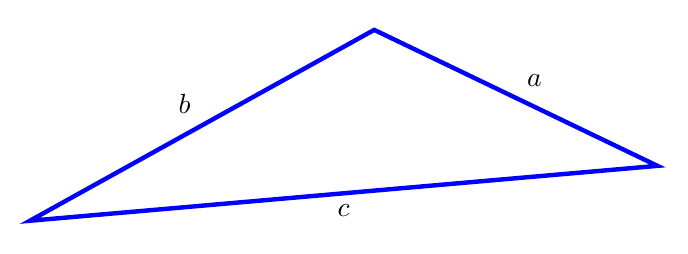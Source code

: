 \begin{tikzpicture}

\begin{scope}[rotate=5]

\coordinate (A) at (0,0);
\coordinate (B) at (8,0);

%\draw[ultra thick,blue] (A) circle (5 cm);
%\draw[ultra thick,blue] (B) circle (4 cm);

\coordinate (C) at (24:5);
% \fill (C) circle (5pt);


\draw[ultra thick,blue]
 (A) -- node[midway,below,black]{$c$} (B) 
        -- node[midway,above right,black]{$a$}(C) 
        -- node[midway,above left,black]{$b$} cycle;
% 
% \node[left] at (A) {$A$};
% \node[right] at (B) {$B$};
% \node[above] at (C) {$C$};
% 
% \draw[double] (0:1) arc  (0:24:1) node[midway,right] {$\alpha$};
% \draw[double] (7,0) arc  (180:150:1) node[midway,left] {$\beta$};
% \draw[double] (24:4) arc  (-180+24:-30:1) node[midway,below] {$\gamma$};

\end{scope}

\end{tikzpicture}